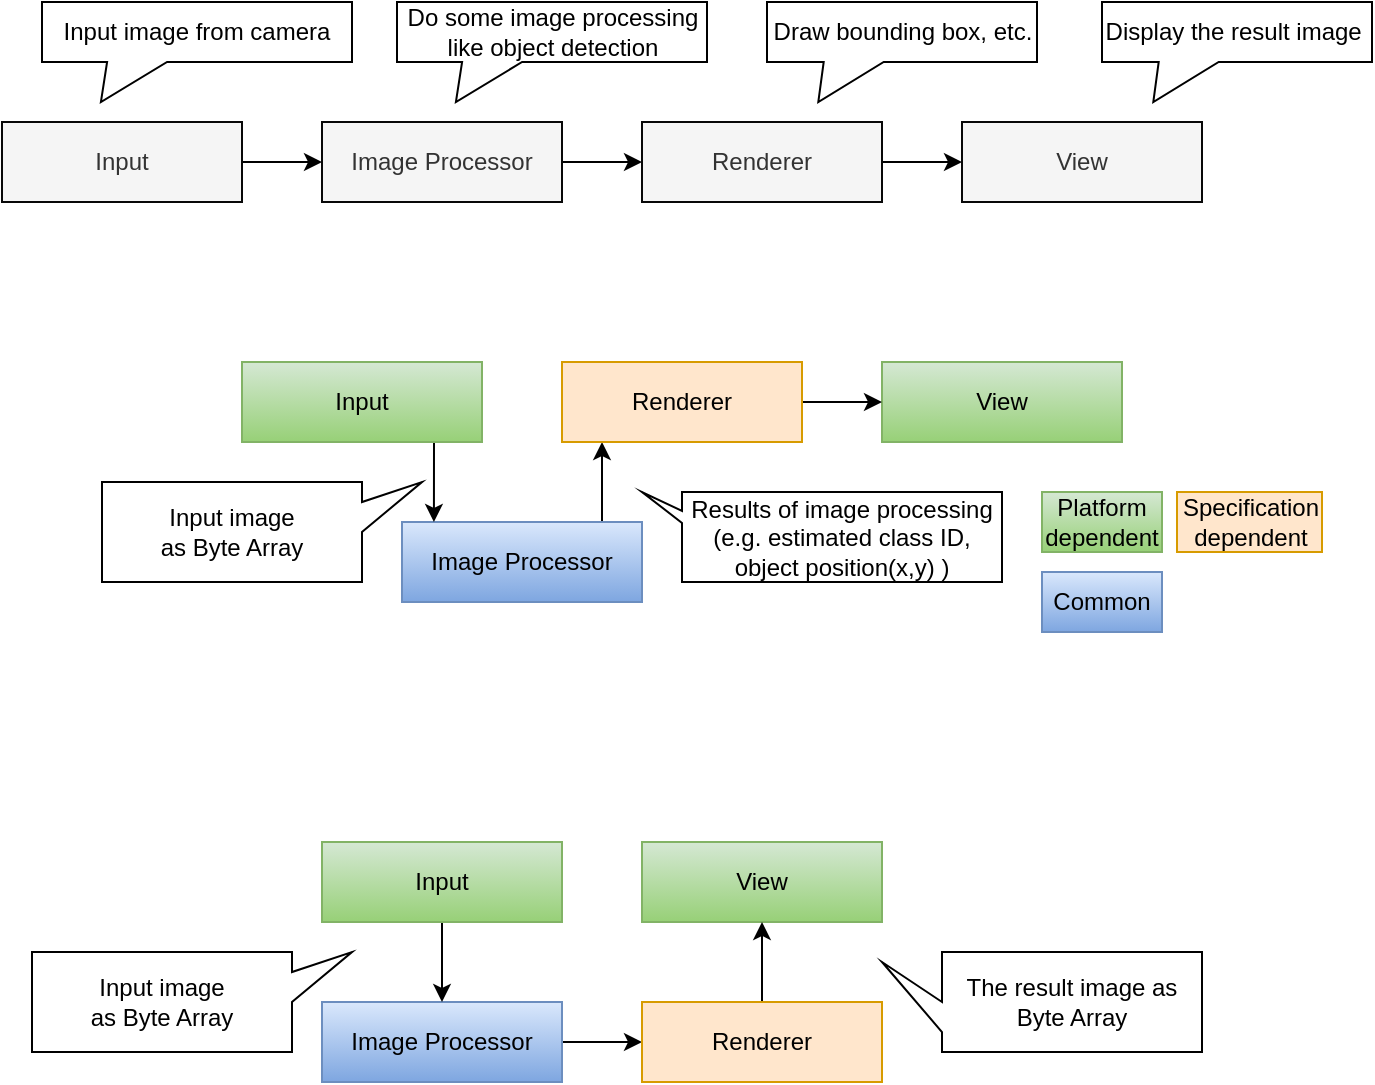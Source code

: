 <mxfile version="13.1.3">
    <diagram id="6hGFLwfOUW9BJ-s0fimq" name="Page-1">
        <mxGraphModel dx="1376" dy="824" grid="1" gridSize="10" guides="1" tooltips="1" connect="1" arrows="1" fold="1" page="1" pageScale="1" pageWidth="827" pageHeight="1169" math="0" shadow="0">
            <root>
                <mxCell id="0"/>
                <mxCell id="1" parent="0"/>
                <mxCell id="16" style="edgeStyle=orthogonalEdgeStyle;rounded=0;orthogonalLoop=1;jettySize=auto;html=1;fontColor=#000000;" parent="1" source="10" target="13" edge="1">
                    <mxGeometry relative="1" as="geometry"/>
                </mxCell>
                <mxCell id="10" value="Image Processor" style="rounded=0;whiteSpace=wrap;html=1;strokeColor=#080808;fontColor=#333333;fillColor=#f5f5f5;" parent="1" vertex="1">
                    <mxGeometry x="200" y="120" width="120" height="40" as="geometry"/>
                </mxCell>
                <mxCell id="12" value="View" style="rounded=0;whiteSpace=wrap;html=1;strokeColor=#080808;fontColor=#333333;fillColor=#f5f5f5;" parent="1" vertex="1">
                    <mxGeometry x="520" y="120" width="120" height="40" as="geometry"/>
                </mxCell>
                <mxCell id="17" style="edgeStyle=orthogonalEdgeStyle;rounded=0;orthogonalLoop=1;jettySize=auto;html=1;fontColor=#000000;" parent="1" source="13" target="12" edge="1">
                    <mxGeometry relative="1" as="geometry"/>
                </mxCell>
                <mxCell id="13" value="Renderer" style="rounded=0;whiteSpace=wrap;html=1;strokeColor=#080808;fontColor=#333333;fillColor=#f5f5f5;" parent="1" vertex="1">
                    <mxGeometry x="360" y="120" width="120" height="40" as="geometry"/>
                </mxCell>
                <mxCell id="15" style="edgeStyle=orthogonalEdgeStyle;rounded=0;orthogonalLoop=1;jettySize=auto;html=1;fontColor=#000000;" parent="1" source="14" target="10" edge="1">
                    <mxGeometry relative="1" as="geometry"/>
                </mxCell>
                <mxCell id="14" value="Input" style="rounded=0;whiteSpace=wrap;html=1;strokeColor=#080808;fontColor=#333333;fillColor=#f5f5f5;" parent="1" vertex="1">
                    <mxGeometry x="40" y="120" width="120" height="40" as="geometry"/>
                </mxCell>
                <mxCell id="24" style="edgeStyle=orthogonalEdgeStyle;rounded=0;orthogonalLoop=1;jettySize=auto;html=1;fontColor=#000000;" parent="1" source="25" target="30" edge="1">
                    <mxGeometry relative="1" as="geometry">
                        <Array as="points">
                            <mxPoint x="340" y="300"/>
                            <mxPoint x="340" y="300"/>
                        </Array>
                    </mxGeometry>
                </mxCell>
                <mxCell id="25" value="Image Processor" style="rounded=0;whiteSpace=wrap;html=1;strokeColor=#6c8ebf;fillColor=#dae8fc;gradientColor=#7ea6e0;" parent="1" vertex="1">
                    <mxGeometry x="240" y="320" width="120" height="40" as="geometry"/>
                </mxCell>
                <mxCell id="28" value="View" style="rounded=0;whiteSpace=wrap;html=1;strokeColor=#82b366;fillColor=#d5e8d4;gradientColor=#97d077;" parent="1" vertex="1">
                    <mxGeometry x="480" y="240" width="120" height="40" as="geometry"/>
                </mxCell>
                <mxCell id="29" style="edgeStyle=orthogonalEdgeStyle;rounded=0;orthogonalLoop=1;jettySize=auto;html=1;fontColor=#000000;" parent="1" source="30" target="28" edge="1">
                    <mxGeometry relative="1" as="geometry"/>
                </mxCell>
                <mxCell id="30" value="Renderer" style="rounded=0;whiteSpace=wrap;html=1;strokeColor=#d79b00;fillColor=#ffe6cc;" parent="1" vertex="1">
                    <mxGeometry x="320" y="240" width="120" height="40" as="geometry"/>
                </mxCell>
                <mxCell id="36" style="edgeStyle=orthogonalEdgeStyle;rounded=0;jumpStyle=arc;orthogonalLoop=1;jettySize=auto;html=1;exitX=0.75;exitY=1;exitDx=0;exitDy=0;entryX=0.133;entryY=0;entryDx=0;entryDy=0;entryPerimeter=0;" parent="1" source="32" target="25" edge="1">
                    <mxGeometry relative="1" as="geometry">
                        <Array as="points">
                            <mxPoint x="256" y="280"/>
                        </Array>
                    </mxGeometry>
                </mxCell>
                <mxCell id="32" value="Input" style="rounded=0;whiteSpace=wrap;html=1;strokeColor=#82b366;fillColor=#d5e8d4;gradientColor=#97d077;" parent="1" vertex="1">
                    <mxGeometry x="160" y="240" width="120" height="40" as="geometry"/>
                </mxCell>
                <mxCell id="44" style="edgeStyle=orthogonalEdgeStyle;rounded=0;jumpStyle=arc;orthogonalLoop=1;jettySize=auto;html=1;" parent="1" source="38" target="41" edge="1">
                    <mxGeometry relative="1" as="geometry"/>
                </mxCell>
                <mxCell id="38" value="Image Processor" style="rounded=0;whiteSpace=wrap;html=1;strokeColor=#6c8ebf;fillColor=#dae8fc;gradientColor=#7ea6e0;" parent="1" vertex="1">
                    <mxGeometry x="200" y="560" width="120" height="40" as="geometry"/>
                </mxCell>
                <mxCell id="39" value="View" style="rounded=0;whiteSpace=wrap;html=1;strokeColor=#82b366;fillColor=#d5e8d4;gradientColor=#97d077;" parent="1" vertex="1">
                    <mxGeometry x="360" y="480" width="120" height="40" as="geometry"/>
                </mxCell>
                <mxCell id="40" style="edgeStyle=orthogonalEdgeStyle;rounded=0;orthogonalLoop=1;jettySize=auto;html=1;fontColor=#000000;" parent="1" source="41" target="39" edge="1">
                    <mxGeometry relative="1" as="geometry"/>
                </mxCell>
                <mxCell id="41" value="Renderer" style="rounded=0;whiteSpace=wrap;html=1;strokeColor=#080808;fontColor=#333333;fillColor=#f5f5f5;" parent="1" vertex="1">
                    <mxGeometry x="360" y="560" width="120" height="40" as="geometry"/>
                </mxCell>
                <mxCell id="45" style="edgeStyle=orthogonalEdgeStyle;rounded=0;jumpStyle=arc;orthogonalLoop=1;jettySize=auto;html=1;exitX=0.5;exitY=1;exitDx=0;exitDy=0;" parent="1" source="43" target="38" edge="1">
                    <mxGeometry relative="1" as="geometry"/>
                </mxCell>
                <mxCell id="43" value="Input" style="rounded=0;whiteSpace=wrap;html=1;strokeColor=#82b366;fillColor=#d5e8d4;gradientColor=#97d077;" parent="1" vertex="1">
                    <mxGeometry x="200" y="480" width="120" height="40" as="geometry"/>
                </mxCell>
                <mxCell id="47" value="Results of image processing&lt;br&gt;(e.g. estimated class ID, object position(x,y) )" style="shape=callout;whiteSpace=wrap;html=1;perimeter=calloutPerimeter;direction=south;position2=0;size=20;position=0.21;base=6;" parent="1" vertex="1">
                    <mxGeometry x="360" y="305" width="180" height="45" as="geometry"/>
                </mxCell>
                <mxCell id="48" value="Input image&lt;br&gt;as Byte Array" style="shape=callout;whiteSpace=wrap;html=1;perimeter=calloutPerimeter;direction=north;position2=1;base=15;" parent="1" vertex="1">
                    <mxGeometry x="90" y="300" width="160" height="50" as="geometry"/>
                </mxCell>
                <mxCell id="52" value="Draw bounding box, etc." style="shape=callout;whiteSpace=wrap;html=1;perimeter=calloutPerimeter;direction=east;position2=0.19;size=20;position=0.21;base=30;" parent="1" vertex="1">
                    <mxGeometry x="422.5" y="60" width="135" height="50" as="geometry"/>
                </mxCell>
                <mxCell id="53" value="Display the result image&amp;nbsp;" style="shape=callout;whiteSpace=wrap;html=1;perimeter=calloutPerimeter;direction=east;position2=0.19;size=20;position=0.21;base=30;" parent="1" vertex="1">
                    <mxGeometry x="590" y="60" width="135" height="50" as="geometry"/>
                </mxCell>
                <mxCell id="54" value="Do some image processing like object detection" style="shape=callout;whiteSpace=wrap;html=1;perimeter=calloutPerimeter;direction=east;position2=0.19;size=20;position=0.21;base=30;" parent="1" vertex="1">
                    <mxGeometry x="237.5" y="60" width="155" height="50" as="geometry"/>
                </mxCell>
                <mxCell id="55" value="Input image from camera" style="shape=callout;whiteSpace=wrap;html=1;perimeter=calloutPerimeter;direction=east;position2=0.19;size=20;position=0.21;base=30;" parent="1" vertex="1">
                    <mxGeometry x="60" y="60" width="155" height="50" as="geometry"/>
                </mxCell>
                <mxCell id="56" value="Input image&lt;br&gt;as Byte Array" style="shape=callout;whiteSpace=wrap;html=1;perimeter=calloutPerimeter;direction=north;position2=1;base=15;" parent="1" vertex="1">
                    <mxGeometry x="55" y="535" width="160" height="50" as="geometry"/>
                </mxCell>
                <mxCell id="57" value="The result image as Byte Array" style="shape=callout;whiteSpace=wrap;html=1;perimeter=calloutPerimeter;direction=south;position2=0.1;base=15;" parent="1" vertex="1">
                    <mxGeometry x="480" y="535" width="160" height="50" as="geometry"/>
                </mxCell>
                <mxCell id="61" value="Common" style="rounded=0;whiteSpace=wrap;html=1;gradientColor=#7ea6e0;fillColor=#dae8fc;strokeColor=#6c8ebf;" parent="1" vertex="1">
                    <mxGeometry x="560" y="345" width="60" height="30" as="geometry"/>
                </mxCell>
                <mxCell id="62" value="Platform dependent" style="rounded=0;whiteSpace=wrap;html=1;gradientColor=#97d077;fillColor=#d5e8d4;strokeColor=#82b366;" parent="1" vertex="1">
                    <mxGeometry x="560" y="305" width="60" height="30" as="geometry"/>
                </mxCell>
                <mxCell id="64" value="Renderer" style="rounded=0;whiteSpace=wrap;html=1;strokeColor=#d79b00;fillColor=#ffe6cc;" parent="1" vertex="1">
                    <mxGeometry x="360" y="560" width="120" height="40" as="geometry"/>
                </mxCell>
                <mxCell id="65" value="Specification dependent" style="rounded=0;whiteSpace=wrap;html=1;fillColor=#ffe6cc;strokeColor=#d79b00;" vertex="1" parent="1">
                    <mxGeometry x="627.5" y="305" width="72.5" height="30" as="geometry"/>
                </mxCell>
            </root>
        </mxGraphModel>
    </diagram>
</mxfile>